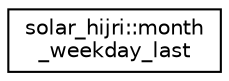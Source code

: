 digraph "Graphical Class Hierarchy"
{
 // LATEX_PDF_SIZE
  edge [fontname="Helvetica",fontsize="10",labelfontname="Helvetica",labelfontsize="10"];
  node [fontname="Helvetica",fontsize="10",shape=record];
  rankdir="LR";
  Node0 [label="solar_hijri::month\l_weekday_last",height=0.2,width=0.4,color="black", fillcolor="white", style="filled",URL="$classsolar__hijri_1_1month__weekday__last.html",tooltip=" "];
}
